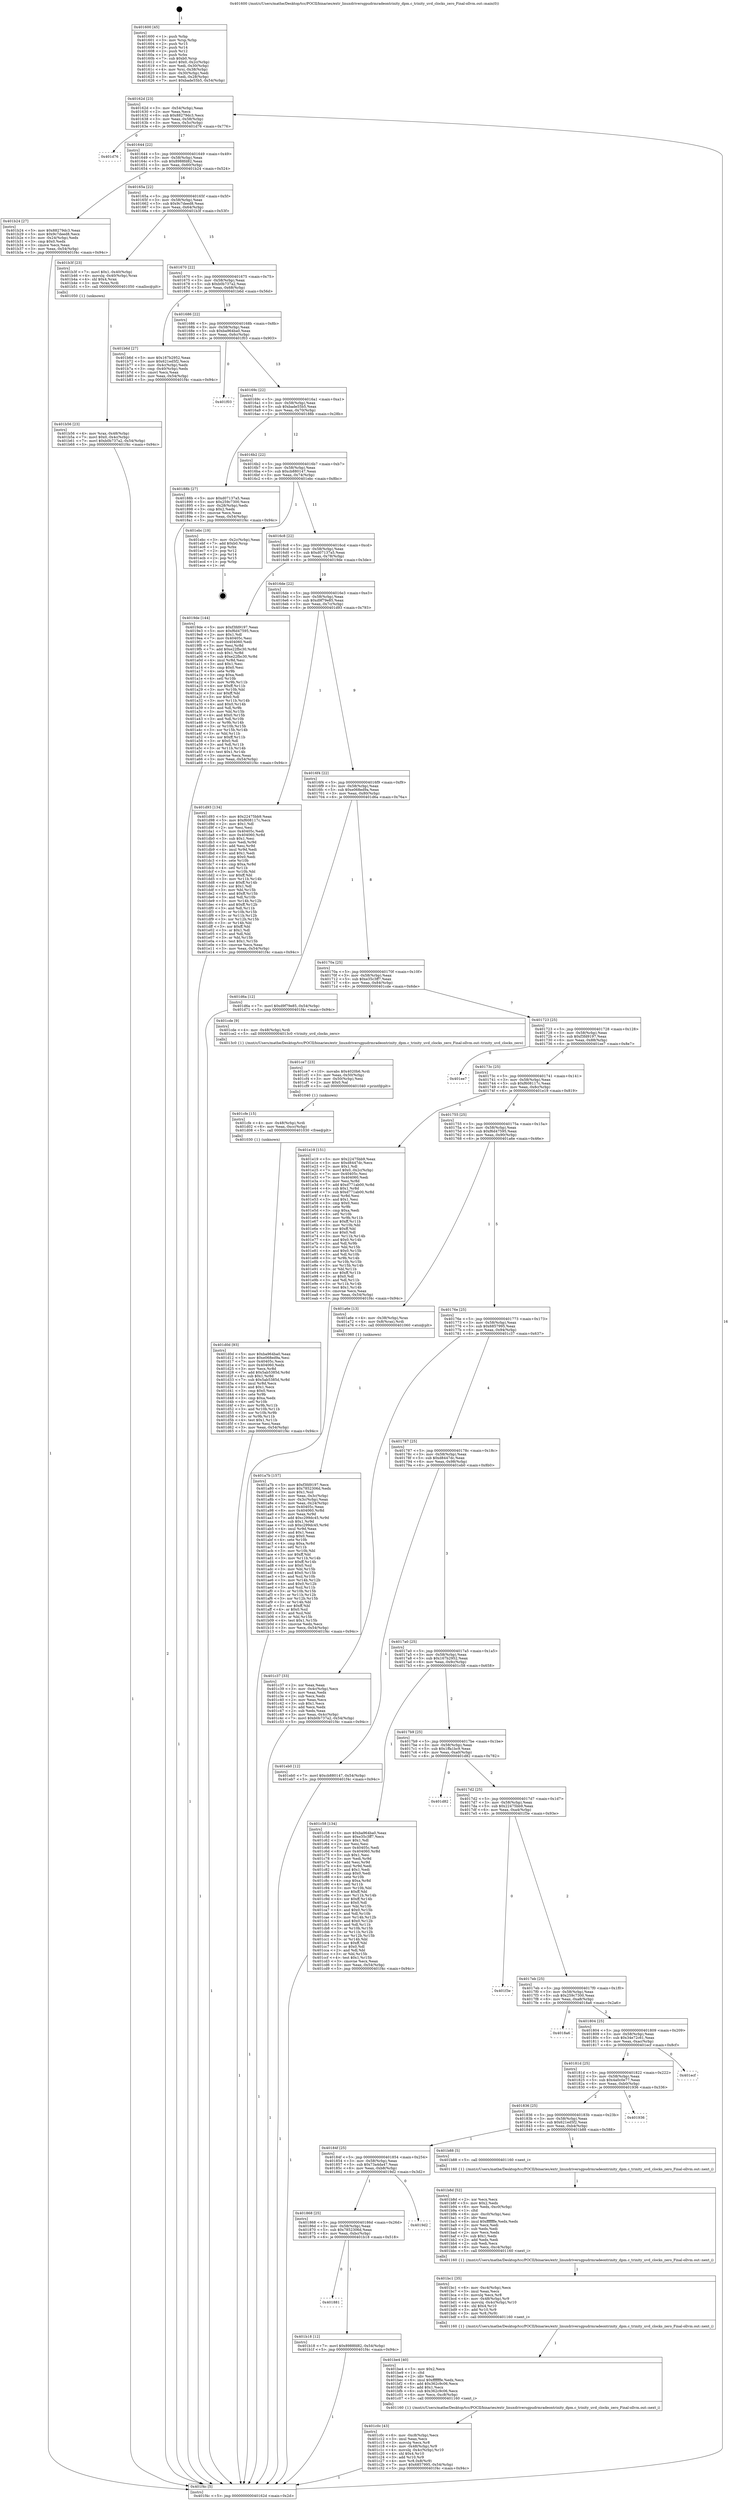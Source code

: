 digraph "0x401600" {
  label = "0x401600 (/mnt/c/Users/mathe/Desktop/tcc/POCII/binaries/extr_linuxdriversgpudrmradeontrinity_dpm.c_trinity_uvd_clocks_zero_Final-ollvm.out::main(0))"
  labelloc = "t"
  node[shape=record]

  Entry [label="",width=0.3,height=0.3,shape=circle,fillcolor=black,style=filled]
  "0x40162d" [label="{
     0x40162d [23]\l
     | [instrs]\l
     &nbsp;&nbsp;0x40162d \<+3\>: mov -0x54(%rbp),%eax\l
     &nbsp;&nbsp;0x401630 \<+2\>: mov %eax,%ecx\l
     &nbsp;&nbsp;0x401632 \<+6\>: sub $0x88279dc3,%ecx\l
     &nbsp;&nbsp;0x401638 \<+3\>: mov %eax,-0x58(%rbp)\l
     &nbsp;&nbsp;0x40163b \<+3\>: mov %ecx,-0x5c(%rbp)\l
     &nbsp;&nbsp;0x40163e \<+6\>: je 0000000000401d76 \<main+0x776\>\l
  }"]
  "0x401d76" [label="{
     0x401d76\l
  }", style=dashed]
  "0x401644" [label="{
     0x401644 [22]\l
     | [instrs]\l
     &nbsp;&nbsp;0x401644 \<+5\>: jmp 0000000000401649 \<main+0x49\>\l
     &nbsp;&nbsp;0x401649 \<+3\>: mov -0x58(%rbp),%eax\l
     &nbsp;&nbsp;0x40164c \<+5\>: sub $0x8988fd82,%eax\l
     &nbsp;&nbsp;0x401651 \<+3\>: mov %eax,-0x60(%rbp)\l
     &nbsp;&nbsp;0x401654 \<+6\>: je 0000000000401b24 \<main+0x524\>\l
  }"]
  Exit [label="",width=0.3,height=0.3,shape=circle,fillcolor=black,style=filled,peripheries=2]
  "0x401b24" [label="{
     0x401b24 [27]\l
     | [instrs]\l
     &nbsp;&nbsp;0x401b24 \<+5\>: mov $0x88279dc3,%eax\l
     &nbsp;&nbsp;0x401b29 \<+5\>: mov $0x9c7deed8,%ecx\l
     &nbsp;&nbsp;0x401b2e \<+3\>: mov -0x24(%rbp),%edx\l
     &nbsp;&nbsp;0x401b31 \<+3\>: cmp $0x0,%edx\l
     &nbsp;&nbsp;0x401b34 \<+3\>: cmove %ecx,%eax\l
     &nbsp;&nbsp;0x401b37 \<+3\>: mov %eax,-0x54(%rbp)\l
     &nbsp;&nbsp;0x401b3a \<+5\>: jmp 0000000000401f4c \<main+0x94c\>\l
  }"]
  "0x40165a" [label="{
     0x40165a [22]\l
     | [instrs]\l
     &nbsp;&nbsp;0x40165a \<+5\>: jmp 000000000040165f \<main+0x5f\>\l
     &nbsp;&nbsp;0x40165f \<+3\>: mov -0x58(%rbp),%eax\l
     &nbsp;&nbsp;0x401662 \<+5\>: sub $0x9c7deed8,%eax\l
     &nbsp;&nbsp;0x401667 \<+3\>: mov %eax,-0x64(%rbp)\l
     &nbsp;&nbsp;0x40166a \<+6\>: je 0000000000401b3f \<main+0x53f\>\l
  }"]
  "0x401d0d" [label="{
     0x401d0d [93]\l
     | [instrs]\l
     &nbsp;&nbsp;0x401d0d \<+5\>: mov $0xba964ba0,%eax\l
     &nbsp;&nbsp;0x401d12 \<+5\>: mov $0xe068ed9a,%esi\l
     &nbsp;&nbsp;0x401d17 \<+7\>: mov 0x40405c,%ecx\l
     &nbsp;&nbsp;0x401d1e \<+7\>: mov 0x404060,%edx\l
     &nbsp;&nbsp;0x401d25 \<+3\>: mov %ecx,%r8d\l
     &nbsp;&nbsp;0x401d28 \<+7\>: add $0x5ab5385d,%r8d\l
     &nbsp;&nbsp;0x401d2f \<+4\>: sub $0x1,%r8d\l
     &nbsp;&nbsp;0x401d33 \<+7\>: sub $0x5ab5385d,%r8d\l
     &nbsp;&nbsp;0x401d3a \<+4\>: imul %r8d,%ecx\l
     &nbsp;&nbsp;0x401d3e \<+3\>: and $0x1,%ecx\l
     &nbsp;&nbsp;0x401d41 \<+3\>: cmp $0x0,%ecx\l
     &nbsp;&nbsp;0x401d44 \<+4\>: sete %r9b\l
     &nbsp;&nbsp;0x401d48 \<+3\>: cmp $0xa,%edx\l
     &nbsp;&nbsp;0x401d4b \<+4\>: setl %r10b\l
     &nbsp;&nbsp;0x401d4f \<+3\>: mov %r9b,%r11b\l
     &nbsp;&nbsp;0x401d52 \<+3\>: and %r10b,%r11b\l
     &nbsp;&nbsp;0x401d55 \<+3\>: xor %r10b,%r9b\l
     &nbsp;&nbsp;0x401d58 \<+3\>: or %r9b,%r11b\l
     &nbsp;&nbsp;0x401d5b \<+4\>: test $0x1,%r11b\l
     &nbsp;&nbsp;0x401d5f \<+3\>: cmovne %esi,%eax\l
     &nbsp;&nbsp;0x401d62 \<+3\>: mov %eax,-0x54(%rbp)\l
     &nbsp;&nbsp;0x401d65 \<+5\>: jmp 0000000000401f4c \<main+0x94c\>\l
  }"]
  "0x401b3f" [label="{
     0x401b3f [23]\l
     | [instrs]\l
     &nbsp;&nbsp;0x401b3f \<+7\>: movl $0x1,-0x40(%rbp)\l
     &nbsp;&nbsp;0x401b46 \<+4\>: movslq -0x40(%rbp),%rax\l
     &nbsp;&nbsp;0x401b4a \<+4\>: shl $0x4,%rax\l
     &nbsp;&nbsp;0x401b4e \<+3\>: mov %rax,%rdi\l
     &nbsp;&nbsp;0x401b51 \<+5\>: call 0000000000401050 \<malloc@plt\>\l
     | [calls]\l
     &nbsp;&nbsp;0x401050 \{1\} (unknown)\l
  }"]
  "0x401670" [label="{
     0x401670 [22]\l
     | [instrs]\l
     &nbsp;&nbsp;0x401670 \<+5\>: jmp 0000000000401675 \<main+0x75\>\l
     &nbsp;&nbsp;0x401675 \<+3\>: mov -0x58(%rbp),%eax\l
     &nbsp;&nbsp;0x401678 \<+5\>: sub $0xb0b737a2,%eax\l
     &nbsp;&nbsp;0x40167d \<+3\>: mov %eax,-0x68(%rbp)\l
     &nbsp;&nbsp;0x401680 \<+6\>: je 0000000000401b6d \<main+0x56d\>\l
  }"]
  "0x401cfe" [label="{
     0x401cfe [15]\l
     | [instrs]\l
     &nbsp;&nbsp;0x401cfe \<+4\>: mov -0x48(%rbp),%rdi\l
     &nbsp;&nbsp;0x401d02 \<+6\>: mov %eax,-0xcc(%rbp)\l
     &nbsp;&nbsp;0x401d08 \<+5\>: call 0000000000401030 \<free@plt\>\l
     | [calls]\l
     &nbsp;&nbsp;0x401030 \{1\} (unknown)\l
  }"]
  "0x401b6d" [label="{
     0x401b6d [27]\l
     | [instrs]\l
     &nbsp;&nbsp;0x401b6d \<+5\>: mov $0x167b2952,%eax\l
     &nbsp;&nbsp;0x401b72 \<+5\>: mov $0x621ed5f2,%ecx\l
     &nbsp;&nbsp;0x401b77 \<+3\>: mov -0x4c(%rbp),%edx\l
     &nbsp;&nbsp;0x401b7a \<+3\>: cmp -0x40(%rbp),%edx\l
     &nbsp;&nbsp;0x401b7d \<+3\>: cmovl %ecx,%eax\l
     &nbsp;&nbsp;0x401b80 \<+3\>: mov %eax,-0x54(%rbp)\l
     &nbsp;&nbsp;0x401b83 \<+5\>: jmp 0000000000401f4c \<main+0x94c\>\l
  }"]
  "0x401686" [label="{
     0x401686 [22]\l
     | [instrs]\l
     &nbsp;&nbsp;0x401686 \<+5\>: jmp 000000000040168b \<main+0x8b\>\l
     &nbsp;&nbsp;0x40168b \<+3\>: mov -0x58(%rbp),%eax\l
     &nbsp;&nbsp;0x40168e \<+5\>: sub $0xba964ba0,%eax\l
     &nbsp;&nbsp;0x401693 \<+3\>: mov %eax,-0x6c(%rbp)\l
     &nbsp;&nbsp;0x401696 \<+6\>: je 0000000000401f03 \<main+0x903\>\l
  }"]
  "0x401ce7" [label="{
     0x401ce7 [23]\l
     | [instrs]\l
     &nbsp;&nbsp;0x401ce7 \<+10\>: movabs $0x4020b6,%rdi\l
     &nbsp;&nbsp;0x401cf1 \<+3\>: mov %eax,-0x50(%rbp)\l
     &nbsp;&nbsp;0x401cf4 \<+3\>: mov -0x50(%rbp),%esi\l
     &nbsp;&nbsp;0x401cf7 \<+2\>: mov $0x0,%al\l
     &nbsp;&nbsp;0x401cf9 \<+5\>: call 0000000000401040 \<printf@plt\>\l
     | [calls]\l
     &nbsp;&nbsp;0x401040 \{1\} (unknown)\l
  }"]
  "0x401f03" [label="{
     0x401f03\l
  }", style=dashed]
  "0x40169c" [label="{
     0x40169c [22]\l
     | [instrs]\l
     &nbsp;&nbsp;0x40169c \<+5\>: jmp 00000000004016a1 \<main+0xa1\>\l
     &nbsp;&nbsp;0x4016a1 \<+3\>: mov -0x58(%rbp),%eax\l
     &nbsp;&nbsp;0x4016a4 \<+5\>: sub $0xbade55b5,%eax\l
     &nbsp;&nbsp;0x4016a9 \<+3\>: mov %eax,-0x70(%rbp)\l
     &nbsp;&nbsp;0x4016ac \<+6\>: je 000000000040188b \<main+0x28b\>\l
  }"]
  "0x401c0c" [label="{
     0x401c0c [43]\l
     | [instrs]\l
     &nbsp;&nbsp;0x401c0c \<+6\>: mov -0xc8(%rbp),%ecx\l
     &nbsp;&nbsp;0x401c12 \<+3\>: imul %eax,%ecx\l
     &nbsp;&nbsp;0x401c15 \<+3\>: movslq %ecx,%r8\l
     &nbsp;&nbsp;0x401c18 \<+4\>: mov -0x48(%rbp),%r9\l
     &nbsp;&nbsp;0x401c1c \<+4\>: movslq -0x4c(%rbp),%r10\l
     &nbsp;&nbsp;0x401c20 \<+4\>: shl $0x4,%r10\l
     &nbsp;&nbsp;0x401c24 \<+3\>: add %r10,%r9\l
     &nbsp;&nbsp;0x401c27 \<+4\>: mov %r8,0x8(%r9)\l
     &nbsp;&nbsp;0x401c2b \<+7\>: movl $0x6857995,-0x54(%rbp)\l
     &nbsp;&nbsp;0x401c32 \<+5\>: jmp 0000000000401f4c \<main+0x94c\>\l
  }"]
  "0x40188b" [label="{
     0x40188b [27]\l
     | [instrs]\l
     &nbsp;&nbsp;0x40188b \<+5\>: mov $0xd07137a5,%eax\l
     &nbsp;&nbsp;0x401890 \<+5\>: mov $0x259c7300,%ecx\l
     &nbsp;&nbsp;0x401895 \<+3\>: mov -0x28(%rbp),%edx\l
     &nbsp;&nbsp;0x401898 \<+3\>: cmp $0x2,%edx\l
     &nbsp;&nbsp;0x40189b \<+3\>: cmovne %ecx,%eax\l
     &nbsp;&nbsp;0x40189e \<+3\>: mov %eax,-0x54(%rbp)\l
     &nbsp;&nbsp;0x4018a1 \<+5\>: jmp 0000000000401f4c \<main+0x94c\>\l
  }"]
  "0x4016b2" [label="{
     0x4016b2 [22]\l
     | [instrs]\l
     &nbsp;&nbsp;0x4016b2 \<+5\>: jmp 00000000004016b7 \<main+0xb7\>\l
     &nbsp;&nbsp;0x4016b7 \<+3\>: mov -0x58(%rbp),%eax\l
     &nbsp;&nbsp;0x4016ba \<+5\>: sub $0xcb880147,%eax\l
     &nbsp;&nbsp;0x4016bf \<+3\>: mov %eax,-0x74(%rbp)\l
     &nbsp;&nbsp;0x4016c2 \<+6\>: je 0000000000401ebc \<main+0x8bc\>\l
  }"]
  "0x401f4c" [label="{
     0x401f4c [5]\l
     | [instrs]\l
     &nbsp;&nbsp;0x401f4c \<+5\>: jmp 000000000040162d \<main+0x2d\>\l
  }"]
  "0x401600" [label="{
     0x401600 [45]\l
     | [instrs]\l
     &nbsp;&nbsp;0x401600 \<+1\>: push %rbp\l
     &nbsp;&nbsp;0x401601 \<+3\>: mov %rsp,%rbp\l
     &nbsp;&nbsp;0x401604 \<+2\>: push %r15\l
     &nbsp;&nbsp;0x401606 \<+2\>: push %r14\l
     &nbsp;&nbsp;0x401608 \<+2\>: push %r12\l
     &nbsp;&nbsp;0x40160a \<+1\>: push %rbx\l
     &nbsp;&nbsp;0x40160b \<+7\>: sub $0xb0,%rsp\l
     &nbsp;&nbsp;0x401612 \<+7\>: movl $0x0,-0x2c(%rbp)\l
     &nbsp;&nbsp;0x401619 \<+3\>: mov %edi,-0x30(%rbp)\l
     &nbsp;&nbsp;0x40161c \<+4\>: mov %rsi,-0x38(%rbp)\l
     &nbsp;&nbsp;0x401620 \<+3\>: mov -0x30(%rbp),%edi\l
     &nbsp;&nbsp;0x401623 \<+3\>: mov %edi,-0x28(%rbp)\l
     &nbsp;&nbsp;0x401626 \<+7\>: movl $0xbade55b5,-0x54(%rbp)\l
  }"]
  "0x401be4" [label="{
     0x401be4 [40]\l
     | [instrs]\l
     &nbsp;&nbsp;0x401be4 \<+5\>: mov $0x2,%ecx\l
     &nbsp;&nbsp;0x401be9 \<+1\>: cltd\l
     &nbsp;&nbsp;0x401bea \<+2\>: idiv %ecx\l
     &nbsp;&nbsp;0x401bec \<+6\>: imul $0xfffffffe,%edx,%ecx\l
     &nbsp;&nbsp;0x401bf2 \<+6\>: add $0x362c9c06,%ecx\l
     &nbsp;&nbsp;0x401bf8 \<+3\>: add $0x1,%ecx\l
     &nbsp;&nbsp;0x401bfb \<+6\>: sub $0x362c9c06,%ecx\l
     &nbsp;&nbsp;0x401c01 \<+6\>: mov %ecx,-0xc8(%rbp)\l
     &nbsp;&nbsp;0x401c07 \<+5\>: call 0000000000401160 \<next_i\>\l
     | [calls]\l
     &nbsp;&nbsp;0x401160 \{1\} (/mnt/c/Users/mathe/Desktop/tcc/POCII/binaries/extr_linuxdriversgpudrmradeontrinity_dpm.c_trinity_uvd_clocks_zero_Final-ollvm.out::next_i)\l
  }"]
  "0x401ebc" [label="{
     0x401ebc [19]\l
     | [instrs]\l
     &nbsp;&nbsp;0x401ebc \<+3\>: mov -0x2c(%rbp),%eax\l
     &nbsp;&nbsp;0x401ebf \<+7\>: add $0xb0,%rsp\l
     &nbsp;&nbsp;0x401ec6 \<+1\>: pop %rbx\l
     &nbsp;&nbsp;0x401ec7 \<+2\>: pop %r12\l
     &nbsp;&nbsp;0x401ec9 \<+2\>: pop %r14\l
     &nbsp;&nbsp;0x401ecb \<+2\>: pop %r15\l
     &nbsp;&nbsp;0x401ecd \<+1\>: pop %rbp\l
     &nbsp;&nbsp;0x401ece \<+1\>: ret\l
  }"]
  "0x4016c8" [label="{
     0x4016c8 [22]\l
     | [instrs]\l
     &nbsp;&nbsp;0x4016c8 \<+5\>: jmp 00000000004016cd \<main+0xcd\>\l
     &nbsp;&nbsp;0x4016cd \<+3\>: mov -0x58(%rbp),%eax\l
     &nbsp;&nbsp;0x4016d0 \<+5\>: sub $0xd07137a5,%eax\l
     &nbsp;&nbsp;0x4016d5 \<+3\>: mov %eax,-0x78(%rbp)\l
     &nbsp;&nbsp;0x4016d8 \<+6\>: je 00000000004019de \<main+0x3de\>\l
  }"]
  "0x401bc1" [label="{
     0x401bc1 [35]\l
     | [instrs]\l
     &nbsp;&nbsp;0x401bc1 \<+6\>: mov -0xc4(%rbp),%ecx\l
     &nbsp;&nbsp;0x401bc7 \<+3\>: imul %eax,%ecx\l
     &nbsp;&nbsp;0x401bca \<+3\>: movslq %ecx,%r8\l
     &nbsp;&nbsp;0x401bcd \<+4\>: mov -0x48(%rbp),%r9\l
     &nbsp;&nbsp;0x401bd1 \<+4\>: movslq -0x4c(%rbp),%r10\l
     &nbsp;&nbsp;0x401bd5 \<+4\>: shl $0x4,%r10\l
     &nbsp;&nbsp;0x401bd9 \<+3\>: add %r10,%r9\l
     &nbsp;&nbsp;0x401bdc \<+3\>: mov %r8,(%r9)\l
     &nbsp;&nbsp;0x401bdf \<+5\>: call 0000000000401160 \<next_i\>\l
     | [calls]\l
     &nbsp;&nbsp;0x401160 \{1\} (/mnt/c/Users/mathe/Desktop/tcc/POCII/binaries/extr_linuxdriversgpudrmradeontrinity_dpm.c_trinity_uvd_clocks_zero_Final-ollvm.out::next_i)\l
  }"]
  "0x4019de" [label="{
     0x4019de [144]\l
     | [instrs]\l
     &nbsp;&nbsp;0x4019de \<+5\>: mov $0xf3fd9197,%eax\l
     &nbsp;&nbsp;0x4019e3 \<+5\>: mov $0xf6d47595,%ecx\l
     &nbsp;&nbsp;0x4019e8 \<+2\>: mov $0x1,%dl\l
     &nbsp;&nbsp;0x4019ea \<+7\>: mov 0x40405c,%esi\l
     &nbsp;&nbsp;0x4019f1 \<+7\>: mov 0x404060,%edi\l
     &nbsp;&nbsp;0x4019f8 \<+3\>: mov %esi,%r8d\l
     &nbsp;&nbsp;0x4019fb \<+7\>: add $0xe22fbc30,%r8d\l
     &nbsp;&nbsp;0x401a02 \<+4\>: sub $0x1,%r8d\l
     &nbsp;&nbsp;0x401a06 \<+7\>: sub $0xe22fbc30,%r8d\l
     &nbsp;&nbsp;0x401a0d \<+4\>: imul %r8d,%esi\l
     &nbsp;&nbsp;0x401a11 \<+3\>: and $0x1,%esi\l
     &nbsp;&nbsp;0x401a14 \<+3\>: cmp $0x0,%esi\l
     &nbsp;&nbsp;0x401a17 \<+4\>: sete %r9b\l
     &nbsp;&nbsp;0x401a1b \<+3\>: cmp $0xa,%edi\l
     &nbsp;&nbsp;0x401a1e \<+4\>: setl %r10b\l
     &nbsp;&nbsp;0x401a22 \<+3\>: mov %r9b,%r11b\l
     &nbsp;&nbsp;0x401a25 \<+4\>: xor $0xff,%r11b\l
     &nbsp;&nbsp;0x401a29 \<+3\>: mov %r10b,%bl\l
     &nbsp;&nbsp;0x401a2c \<+3\>: xor $0xff,%bl\l
     &nbsp;&nbsp;0x401a2f \<+3\>: xor $0x0,%dl\l
     &nbsp;&nbsp;0x401a32 \<+3\>: mov %r11b,%r14b\l
     &nbsp;&nbsp;0x401a35 \<+4\>: and $0x0,%r14b\l
     &nbsp;&nbsp;0x401a39 \<+3\>: and %dl,%r9b\l
     &nbsp;&nbsp;0x401a3c \<+3\>: mov %bl,%r15b\l
     &nbsp;&nbsp;0x401a3f \<+4\>: and $0x0,%r15b\l
     &nbsp;&nbsp;0x401a43 \<+3\>: and %dl,%r10b\l
     &nbsp;&nbsp;0x401a46 \<+3\>: or %r9b,%r14b\l
     &nbsp;&nbsp;0x401a49 \<+3\>: or %r10b,%r15b\l
     &nbsp;&nbsp;0x401a4c \<+3\>: xor %r15b,%r14b\l
     &nbsp;&nbsp;0x401a4f \<+3\>: or %bl,%r11b\l
     &nbsp;&nbsp;0x401a52 \<+4\>: xor $0xff,%r11b\l
     &nbsp;&nbsp;0x401a56 \<+3\>: or $0x0,%dl\l
     &nbsp;&nbsp;0x401a59 \<+3\>: and %dl,%r11b\l
     &nbsp;&nbsp;0x401a5c \<+3\>: or %r11b,%r14b\l
     &nbsp;&nbsp;0x401a5f \<+4\>: test $0x1,%r14b\l
     &nbsp;&nbsp;0x401a63 \<+3\>: cmovne %ecx,%eax\l
     &nbsp;&nbsp;0x401a66 \<+3\>: mov %eax,-0x54(%rbp)\l
     &nbsp;&nbsp;0x401a69 \<+5\>: jmp 0000000000401f4c \<main+0x94c\>\l
  }"]
  "0x4016de" [label="{
     0x4016de [22]\l
     | [instrs]\l
     &nbsp;&nbsp;0x4016de \<+5\>: jmp 00000000004016e3 \<main+0xe3\>\l
     &nbsp;&nbsp;0x4016e3 \<+3\>: mov -0x58(%rbp),%eax\l
     &nbsp;&nbsp;0x4016e6 \<+5\>: sub $0xd9f79e85,%eax\l
     &nbsp;&nbsp;0x4016eb \<+3\>: mov %eax,-0x7c(%rbp)\l
     &nbsp;&nbsp;0x4016ee \<+6\>: je 0000000000401d93 \<main+0x793\>\l
  }"]
  "0x401b8d" [label="{
     0x401b8d [52]\l
     | [instrs]\l
     &nbsp;&nbsp;0x401b8d \<+2\>: xor %ecx,%ecx\l
     &nbsp;&nbsp;0x401b8f \<+5\>: mov $0x2,%edx\l
     &nbsp;&nbsp;0x401b94 \<+6\>: mov %edx,-0xc0(%rbp)\l
     &nbsp;&nbsp;0x401b9a \<+1\>: cltd\l
     &nbsp;&nbsp;0x401b9b \<+6\>: mov -0xc0(%rbp),%esi\l
     &nbsp;&nbsp;0x401ba1 \<+2\>: idiv %esi\l
     &nbsp;&nbsp;0x401ba3 \<+6\>: imul $0xfffffffe,%edx,%edx\l
     &nbsp;&nbsp;0x401ba9 \<+2\>: mov %ecx,%edi\l
     &nbsp;&nbsp;0x401bab \<+2\>: sub %edx,%edi\l
     &nbsp;&nbsp;0x401bad \<+2\>: mov %ecx,%edx\l
     &nbsp;&nbsp;0x401baf \<+3\>: sub $0x1,%edx\l
     &nbsp;&nbsp;0x401bb2 \<+2\>: add %edx,%edi\l
     &nbsp;&nbsp;0x401bb4 \<+2\>: sub %edi,%ecx\l
     &nbsp;&nbsp;0x401bb6 \<+6\>: mov %ecx,-0xc4(%rbp)\l
     &nbsp;&nbsp;0x401bbc \<+5\>: call 0000000000401160 \<next_i\>\l
     | [calls]\l
     &nbsp;&nbsp;0x401160 \{1\} (/mnt/c/Users/mathe/Desktop/tcc/POCII/binaries/extr_linuxdriversgpudrmradeontrinity_dpm.c_trinity_uvd_clocks_zero_Final-ollvm.out::next_i)\l
  }"]
  "0x401d93" [label="{
     0x401d93 [134]\l
     | [instrs]\l
     &nbsp;&nbsp;0x401d93 \<+5\>: mov $0x22475bb9,%eax\l
     &nbsp;&nbsp;0x401d98 \<+5\>: mov $0xf608117c,%ecx\l
     &nbsp;&nbsp;0x401d9d \<+2\>: mov $0x1,%dl\l
     &nbsp;&nbsp;0x401d9f \<+2\>: xor %esi,%esi\l
     &nbsp;&nbsp;0x401da1 \<+7\>: mov 0x40405c,%edi\l
     &nbsp;&nbsp;0x401da8 \<+8\>: mov 0x404060,%r8d\l
     &nbsp;&nbsp;0x401db0 \<+3\>: sub $0x1,%esi\l
     &nbsp;&nbsp;0x401db3 \<+3\>: mov %edi,%r9d\l
     &nbsp;&nbsp;0x401db6 \<+3\>: add %esi,%r9d\l
     &nbsp;&nbsp;0x401db9 \<+4\>: imul %r9d,%edi\l
     &nbsp;&nbsp;0x401dbd \<+3\>: and $0x1,%edi\l
     &nbsp;&nbsp;0x401dc0 \<+3\>: cmp $0x0,%edi\l
     &nbsp;&nbsp;0x401dc3 \<+4\>: sete %r10b\l
     &nbsp;&nbsp;0x401dc7 \<+4\>: cmp $0xa,%r8d\l
     &nbsp;&nbsp;0x401dcb \<+4\>: setl %r11b\l
     &nbsp;&nbsp;0x401dcf \<+3\>: mov %r10b,%bl\l
     &nbsp;&nbsp;0x401dd2 \<+3\>: xor $0xff,%bl\l
     &nbsp;&nbsp;0x401dd5 \<+3\>: mov %r11b,%r14b\l
     &nbsp;&nbsp;0x401dd8 \<+4\>: xor $0xff,%r14b\l
     &nbsp;&nbsp;0x401ddc \<+3\>: xor $0x1,%dl\l
     &nbsp;&nbsp;0x401ddf \<+3\>: mov %bl,%r15b\l
     &nbsp;&nbsp;0x401de2 \<+4\>: and $0xff,%r15b\l
     &nbsp;&nbsp;0x401de6 \<+3\>: and %dl,%r10b\l
     &nbsp;&nbsp;0x401de9 \<+3\>: mov %r14b,%r12b\l
     &nbsp;&nbsp;0x401dec \<+4\>: and $0xff,%r12b\l
     &nbsp;&nbsp;0x401df0 \<+3\>: and %dl,%r11b\l
     &nbsp;&nbsp;0x401df3 \<+3\>: or %r10b,%r15b\l
     &nbsp;&nbsp;0x401df6 \<+3\>: or %r11b,%r12b\l
     &nbsp;&nbsp;0x401df9 \<+3\>: xor %r12b,%r15b\l
     &nbsp;&nbsp;0x401dfc \<+3\>: or %r14b,%bl\l
     &nbsp;&nbsp;0x401dff \<+3\>: xor $0xff,%bl\l
     &nbsp;&nbsp;0x401e02 \<+3\>: or $0x1,%dl\l
     &nbsp;&nbsp;0x401e05 \<+2\>: and %dl,%bl\l
     &nbsp;&nbsp;0x401e07 \<+3\>: or %bl,%r15b\l
     &nbsp;&nbsp;0x401e0a \<+4\>: test $0x1,%r15b\l
     &nbsp;&nbsp;0x401e0e \<+3\>: cmovne %ecx,%eax\l
     &nbsp;&nbsp;0x401e11 \<+3\>: mov %eax,-0x54(%rbp)\l
     &nbsp;&nbsp;0x401e14 \<+5\>: jmp 0000000000401f4c \<main+0x94c\>\l
  }"]
  "0x4016f4" [label="{
     0x4016f4 [22]\l
     | [instrs]\l
     &nbsp;&nbsp;0x4016f4 \<+5\>: jmp 00000000004016f9 \<main+0xf9\>\l
     &nbsp;&nbsp;0x4016f9 \<+3\>: mov -0x58(%rbp),%eax\l
     &nbsp;&nbsp;0x4016fc \<+5\>: sub $0xe068ed9a,%eax\l
     &nbsp;&nbsp;0x401701 \<+3\>: mov %eax,-0x80(%rbp)\l
     &nbsp;&nbsp;0x401704 \<+6\>: je 0000000000401d6a \<main+0x76a\>\l
  }"]
  "0x401b56" [label="{
     0x401b56 [23]\l
     | [instrs]\l
     &nbsp;&nbsp;0x401b56 \<+4\>: mov %rax,-0x48(%rbp)\l
     &nbsp;&nbsp;0x401b5a \<+7\>: movl $0x0,-0x4c(%rbp)\l
     &nbsp;&nbsp;0x401b61 \<+7\>: movl $0xb0b737a2,-0x54(%rbp)\l
     &nbsp;&nbsp;0x401b68 \<+5\>: jmp 0000000000401f4c \<main+0x94c\>\l
  }"]
  "0x401d6a" [label="{
     0x401d6a [12]\l
     | [instrs]\l
     &nbsp;&nbsp;0x401d6a \<+7\>: movl $0xd9f79e85,-0x54(%rbp)\l
     &nbsp;&nbsp;0x401d71 \<+5\>: jmp 0000000000401f4c \<main+0x94c\>\l
  }"]
  "0x40170a" [label="{
     0x40170a [25]\l
     | [instrs]\l
     &nbsp;&nbsp;0x40170a \<+5\>: jmp 000000000040170f \<main+0x10f\>\l
     &nbsp;&nbsp;0x40170f \<+3\>: mov -0x58(%rbp),%eax\l
     &nbsp;&nbsp;0x401712 \<+5\>: sub $0xe35c3ff7,%eax\l
     &nbsp;&nbsp;0x401717 \<+6\>: mov %eax,-0x84(%rbp)\l
     &nbsp;&nbsp;0x40171d \<+6\>: je 0000000000401cde \<main+0x6de\>\l
  }"]
  "0x401881" [label="{
     0x401881\l
  }", style=dashed]
  "0x401cde" [label="{
     0x401cde [9]\l
     | [instrs]\l
     &nbsp;&nbsp;0x401cde \<+4\>: mov -0x48(%rbp),%rdi\l
     &nbsp;&nbsp;0x401ce2 \<+5\>: call 00000000004013c0 \<trinity_uvd_clocks_zero\>\l
     | [calls]\l
     &nbsp;&nbsp;0x4013c0 \{1\} (/mnt/c/Users/mathe/Desktop/tcc/POCII/binaries/extr_linuxdriversgpudrmradeontrinity_dpm.c_trinity_uvd_clocks_zero_Final-ollvm.out::trinity_uvd_clocks_zero)\l
  }"]
  "0x401723" [label="{
     0x401723 [25]\l
     | [instrs]\l
     &nbsp;&nbsp;0x401723 \<+5\>: jmp 0000000000401728 \<main+0x128\>\l
     &nbsp;&nbsp;0x401728 \<+3\>: mov -0x58(%rbp),%eax\l
     &nbsp;&nbsp;0x40172b \<+5\>: sub $0xf3fd9197,%eax\l
     &nbsp;&nbsp;0x401730 \<+6\>: mov %eax,-0x88(%rbp)\l
     &nbsp;&nbsp;0x401736 \<+6\>: je 0000000000401ee7 \<main+0x8e7\>\l
  }"]
  "0x401b18" [label="{
     0x401b18 [12]\l
     | [instrs]\l
     &nbsp;&nbsp;0x401b18 \<+7\>: movl $0x8988fd82,-0x54(%rbp)\l
     &nbsp;&nbsp;0x401b1f \<+5\>: jmp 0000000000401f4c \<main+0x94c\>\l
  }"]
  "0x401ee7" [label="{
     0x401ee7\l
  }", style=dashed]
  "0x40173c" [label="{
     0x40173c [25]\l
     | [instrs]\l
     &nbsp;&nbsp;0x40173c \<+5\>: jmp 0000000000401741 \<main+0x141\>\l
     &nbsp;&nbsp;0x401741 \<+3\>: mov -0x58(%rbp),%eax\l
     &nbsp;&nbsp;0x401744 \<+5\>: sub $0xf608117c,%eax\l
     &nbsp;&nbsp;0x401749 \<+6\>: mov %eax,-0x8c(%rbp)\l
     &nbsp;&nbsp;0x40174f \<+6\>: je 0000000000401e19 \<main+0x819\>\l
  }"]
  "0x401868" [label="{
     0x401868 [25]\l
     | [instrs]\l
     &nbsp;&nbsp;0x401868 \<+5\>: jmp 000000000040186d \<main+0x26d\>\l
     &nbsp;&nbsp;0x40186d \<+3\>: mov -0x58(%rbp),%eax\l
     &nbsp;&nbsp;0x401870 \<+5\>: sub $0x7852306d,%eax\l
     &nbsp;&nbsp;0x401875 \<+6\>: mov %eax,-0xbc(%rbp)\l
     &nbsp;&nbsp;0x40187b \<+6\>: je 0000000000401b18 \<main+0x518\>\l
  }"]
  "0x401e19" [label="{
     0x401e19 [151]\l
     | [instrs]\l
     &nbsp;&nbsp;0x401e19 \<+5\>: mov $0x22475bb9,%eax\l
     &nbsp;&nbsp;0x401e1e \<+5\>: mov $0xd8447dc,%ecx\l
     &nbsp;&nbsp;0x401e23 \<+2\>: mov $0x1,%dl\l
     &nbsp;&nbsp;0x401e25 \<+7\>: movl $0x0,-0x2c(%rbp)\l
     &nbsp;&nbsp;0x401e2c \<+7\>: mov 0x40405c,%esi\l
     &nbsp;&nbsp;0x401e33 \<+7\>: mov 0x404060,%edi\l
     &nbsp;&nbsp;0x401e3a \<+3\>: mov %esi,%r8d\l
     &nbsp;&nbsp;0x401e3d \<+7\>: add $0xd771ab00,%r8d\l
     &nbsp;&nbsp;0x401e44 \<+4\>: sub $0x1,%r8d\l
     &nbsp;&nbsp;0x401e48 \<+7\>: sub $0xd771ab00,%r8d\l
     &nbsp;&nbsp;0x401e4f \<+4\>: imul %r8d,%esi\l
     &nbsp;&nbsp;0x401e53 \<+3\>: and $0x1,%esi\l
     &nbsp;&nbsp;0x401e56 \<+3\>: cmp $0x0,%esi\l
     &nbsp;&nbsp;0x401e59 \<+4\>: sete %r9b\l
     &nbsp;&nbsp;0x401e5d \<+3\>: cmp $0xa,%edi\l
     &nbsp;&nbsp;0x401e60 \<+4\>: setl %r10b\l
     &nbsp;&nbsp;0x401e64 \<+3\>: mov %r9b,%r11b\l
     &nbsp;&nbsp;0x401e67 \<+4\>: xor $0xff,%r11b\l
     &nbsp;&nbsp;0x401e6b \<+3\>: mov %r10b,%bl\l
     &nbsp;&nbsp;0x401e6e \<+3\>: xor $0xff,%bl\l
     &nbsp;&nbsp;0x401e71 \<+3\>: xor $0x0,%dl\l
     &nbsp;&nbsp;0x401e74 \<+3\>: mov %r11b,%r14b\l
     &nbsp;&nbsp;0x401e77 \<+4\>: and $0x0,%r14b\l
     &nbsp;&nbsp;0x401e7b \<+3\>: and %dl,%r9b\l
     &nbsp;&nbsp;0x401e7e \<+3\>: mov %bl,%r15b\l
     &nbsp;&nbsp;0x401e81 \<+4\>: and $0x0,%r15b\l
     &nbsp;&nbsp;0x401e85 \<+3\>: and %dl,%r10b\l
     &nbsp;&nbsp;0x401e88 \<+3\>: or %r9b,%r14b\l
     &nbsp;&nbsp;0x401e8b \<+3\>: or %r10b,%r15b\l
     &nbsp;&nbsp;0x401e8e \<+3\>: xor %r15b,%r14b\l
     &nbsp;&nbsp;0x401e91 \<+3\>: or %bl,%r11b\l
     &nbsp;&nbsp;0x401e94 \<+4\>: xor $0xff,%r11b\l
     &nbsp;&nbsp;0x401e98 \<+3\>: or $0x0,%dl\l
     &nbsp;&nbsp;0x401e9b \<+3\>: and %dl,%r11b\l
     &nbsp;&nbsp;0x401e9e \<+3\>: or %r11b,%r14b\l
     &nbsp;&nbsp;0x401ea1 \<+4\>: test $0x1,%r14b\l
     &nbsp;&nbsp;0x401ea5 \<+3\>: cmovne %ecx,%eax\l
     &nbsp;&nbsp;0x401ea8 \<+3\>: mov %eax,-0x54(%rbp)\l
     &nbsp;&nbsp;0x401eab \<+5\>: jmp 0000000000401f4c \<main+0x94c\>\l
  }"]
  "0x401755" [label="{
     0x401755 [25]\l
     | [instrs]\l
     &nbsp;&nbsp;0x401755 \<+5\>: jmp 000000000040175a \<main+0x15a\>\l
     &nbsp;&nbsp;0x40175a \<+3\>: mov -0x58(%rbp),%eax\l
     &nbsp;&nbsp;0x40175d \<+5\>: sub $0xf6d47595,%eax\l
     &nbsp;&nbsp;0x401762 \<+6\>: mov %eax,-0x90(%rbp)\l
     &nbsp;&nbsp;0x401768 \<+6\>: je 0000000000401a6e \<main+0x46e\>\l
  }"]
  "0x4019d2" [label="{
     0x4019d2\l
  }", style=dashed]
  "0x401a6e" [label="{
     0x401a6e [13]\l
     | [instrs]\l
     &nbsp;&nbsp;0x401a6e \<+4\>: mov -0x38(%rbp),%rax\l
     &nbsp;&nbsp;0x401a72 \<+4\>: mov 0x8(%rax),%rdi\l
     &nbsp;&nbsp;0x401a76 \<+5\>: call 0000000000401060 \<atoi@plt\>\l
     | [calls]\l
     &nbsp;&nbsp;0x401060 \{1\} (unknown)\l
  }"]
  "0x40176e" [label="{
     0x40176e [25]\l
     | [instrs]\l
     &nbsp;&nbsp;0x40176e \<+5\>: jmp 0000000000401773 \<main+0x173\>\l
     &nbsp;&nbsp;0x401773 \<+3\>: mov -0x58(%rbp),%eax\l
     &nbsp;&nbsp;0x401776 \<+5\>: sub $0x6857995,%eax\l
     &nbsp;&nbsp;0x40177b \<+6\>: mov %eax,-0x94(%rbp)\l
     &nbsp;&nbsp;0x401781 \<+6\>: je 0000000000401c37 \<main+0x637\>\l
  }"]
  "0x401a7b" [label="{
     0x401a7b [157]\l
     | [instrs]\l
     &nbsp;&nbsp;0x401a7b \<+5\>: mov $0xf3fd9197,%ecx\l
     &nbsp;&nbsp;0x401a80 \<+5\>: mov $0x7852306d,%edx\l
     &nbsp;&nbsp;0x401a85 \<+3\>: mov $0x1,%sil\l
     &nbsp;&nbsp;0x401a88 \<+3\>: mov %eax,-0x3c(%rbp)\l
     &nbsp;&nbsp;0x401a8b \<+3\>: mov -0x3c(%rbp),%eax\l
     &nbsp;&nbsp;0x401a8e \<+3\>: mov %eax,-0x24(%rbp)\l
     &nbsp;&nbsp;0x401a91 \<+7\>: mov 0x40405c,%eax\l
     &nbsp;&nbsp;0x401a98 \<+8\>: mov 0x404060,%r8d\l
     &nbsp;&nbsp;0x401aa0 \<+3\>: mov %eax,%r9d\l
     &nbsp;&nbsp;0x401aa3 \<+7\>: add $0xc299dc45,%r9d\l
     &nbsp;&nbsp;0x401aaa \<+4\>: sub $0x1,%r9d\l
     &nbsp;&nbsp;0x401aae \<+7\>: sub $0xc299dc45,%r9d\l
     &nbsp;&nbsp;0x401ab5 \<+4\>: imul %r9d,%eax\l
     &nbsp;&nbsp;0x401ab9 \<+3\>: and $0x1,%eax\l
     &nbsp;&nbsp;0x401abc \<+3\>: cmp $0x0,%eax\l
     &nbsp;&nbsp;0x401abf \<+4\>: sete %r10b\l
     &nbsp;&nbsp;0x401ac3 \<+4\>: cmp $0xa,%r8d\l
     &nbsp;&nbsp;0x401ac7 \<+4\>: setl %r11b\l
     &nbsp;&nbsp;0x401acb \<+3\>: mov %r10b,%bl\l
     &nbsp;&nbsp;0x401ace \<+3\>: xor $0xff,%bl\l
     &nbsp;&nbsp;0x401ad1 \<+3\>: mov %r11b,%r14b\l
     &nbsp;&nbsp;0x401ad4 \<+4\>: xor $0xff,%r14b\l
     &nbsp;&nbsp;0x401ad8 \<+4\>: xor $0x0,%sil\l
     &nbsp;&nbsp;0x401adc \<+3\>: mov %bl,%r15b\l
     &nbsp;&nbsp;0x401adf \<+4\>: and $0x0,%r15b\l
     &nbsp;&nbsp;0x401ae3 \<+3\>: and %sil,%r10b\l
     &nbsp;&nbsp;0x401ae6 \<+3\>: mov %r14b,%r12b\l
     &nbsp;&nbsp;0x401ae9 \<+4\>: and $0x0,%r12b\l
     &nbsp;&nbsp;0x401aed \<+3\>: and %sil,%r11b\l
     &nbsp;&nbsp;0x401af0 \<+3\>: or %r10b,%r15b\l
     &nbsp;&nbsp;0x401af3 \<+3\>: or %r11b,%r12b\l
     &nbsp;&nbsp;0x401af6 \<+3\>: xor %r12b,%r15b\l
     &nbsp;&nbsp;0x401af9 \<+3\>: or %r14b,%bl\l
     &nbsp;&nbsp;0x401afc \<+3\>: xor $0xff,%bl\l
     &nbsp;&nbsp;0x401aff \<+4\>: or $0x0,%sil\l
     &nbsp;&nbsp;0x401b03 \<+3\>: and %sil,%bl\l
     &nbsp;&nbsp;0x401b06 \<+3\>: or %bl,%r15b\l
     &nbsp;&nbsp;0x401b09 \<+4\>: test $0x1,%r15b\l
     &nbsp;&nbsp;0x401b0d \<+3\>: cmovne %edx,%ecx\l
     &nbsp;&nbsp;0x401b10 \<+3\>: mov %ecx,-0x54(%rbp)\l
     &nbsp;&nbsp;0x401b13 \<+5\>: jmp 0000000000401f4c \<main+0x94c\>\l
  }"]
  "0x40184f" [label="{
     0x40184f [25]\l
     | [instrs]\l
     &nbsp;&nbsp;0x40184f \<+5\>: jmp 0000000000401854 \<main+0x254\>\l
     &nbsp;&nbsp;0x401854 \<+3\>: mov -0x58(%rbp),%eax\l
     &nbsp;&nbsp;0x401857 \<+5\>: sub $0x73a4da47,%eax\l
     &nbsp;&nbsp;0x40185c \<+6\>: mov %eax,-0xb8(%rbp)\l
     &nbsp;&nbsp;0x401862 \<+6\>: je 00000000004019d2 \<main+0x3d2\>\l
  }"]
  "0x401c37" [label="{
     0x401c37 [33]\l
     | [instrs]\l
     &nbsp;&nbsp;0x401c37 \<+2\>: xor %eax,%eax\l
     &nbsp;&nbsp;0x401c39 \<+3\>: mov -0x4c(%rbp),%ecx\l
     &nbsp;&nbsp;0x401c3c \<+2\>: mov %eax,%edx\l
     &nbsp;&nbsp;0x401c3e \<+2\>: sub %ecx,%edx\l
     &nbsp;&nbsp;0x401c40 \<+2\>: mov %eax,%ecx\l
     &nbsp;&nbsp;0x401c42 \<+3\>: sub $0x1,%ecx\l
     &nbsp;&nbsp;0x401c45 \<+2\>: add %ecx,%edx\l
     &nbsp;&nbsp;0x401c47 \<+2\>: sub %edx,%eax\l
     &nbsp;&nbsp;0x401c49 \<+3\>: mov %eax,-0x4c(%rbp)\l
     &nbsp;&nbsp;0x401c4c \<+7\>: movl $0xb0b737a2,-0x54(%rbp)\l
     &nbsp;&nbsp;0x401c53 \<+5\>: jmp 0000000000401f4c \<main+0x94c\>\l
  }"]
  "0x401787" [label="{
     0x401787 [25]\l
     | [instrs]\l
     &nbsp;&nbsp;0x401787 \<+5\>: jmp 000000000040178c \<main+0x18c\>\l
     &nbsp;&nbsp;0x40178c \<+3\>: mov -0x58(%rbp),%eax\l
     &nbsp;&nbsp;0x40178f \<+5\>: sub $0xd8447dc,%eax\l
     &nbsp;&nbsp;0x401794 \<+6\>: mov %eax,-0x98(%rbp)\l
     &nbsp;&nbsp;0x40179a \<+6\>: je 0000000000401eb0 \<main+0x8b0\>\l
  }"]
  "0x401b88" [label="{
     0x401b88 [5]\l
     | [instrs]\l
     &nbsp;&nbsp;0x401b88 \<+5\>: call 0000000000401160 \<next_i\>\l
     | [calls]\l
     &nbsp;&nbsp;0x401160 \{1\} (/mnt/c/Users/mathe/Desktop/tcc/POCII/binaries/extr_linuxdriversgpudrmradeontrinity_dpm.c_trinity_uvd_clocks_zero_Final-ollvm.out::next_i)\l
  }"]
  "0x401eb0" [label="{
     0x401eb0 [12]\l
     | [instrs]\l
     &nbsp;&nbsp;0x401eb0 \<+7\>: movl $0xcb880147,-0x54(%rbp)\l
     &nbsp;&nbsp;0x401eb7 \<+5\>: jmp 0000000000401f4c \<main+0x94c\>\l
  }"]
  "0x4017a0" [label="{
     0x4017a0 [25]\l
     | [instrs]\l
     &nbsp;&nbsp;0x4017a0 \<+5\>: jmp 00000000004017a5 \<main+0x1a5\>\l
     &nbsp;&nbsp;0x4017a5 \<+3\>: mov -0x58(%rbp),%eax\l
     &nbsp;&nbsp;0x4017a8 \<+5\>: sub $0x167b2952,%eax\l
     &nbsp;&nbsp;0x4017ad \<+6\>: mov %eax,-0x9c(%rbp)\l
     &nbsp;&nbsp;0x4017b3 \<+6\>: je 0000000000401c58 \<main+0x658\>\l
  }"]
  "0x401836" [label="{
     0x401836 [25]\l
     | [instrs]\l
     &nbsp;&nbsp;0x401836 \<+5\>: jmp 000000000040183b \<main+0x23b\>\l
     &nbsp;&nbsp;0x40183b \<+3\>: mov -0x58(%rbp),%eax\l
     &nbsp;&nbsp;0x40183e \<+5\>: sub $0x621ed5f2,%eax\l
     &nbsp;&nbsp;0x401843 \<+6\>: mov %eax,-0xb4(%rbp)\l
     &nbsp;&nbsp;0x401849 \<+6\>: je 0000000000401b88 \<main+0x588\>\l
  }"]
  "0x401c58" [label="{
     0x401c58 [134]\l
     | [instrs]\l
     &nbsp;&nbsp;0x401c58 \<+5\>: mov $0xba964ba0,%eax\l
     &nbsp;&nbsp;0x401c5d \<+5\>: mov $0xe35c3ff7,%ecx\l
     &nbsp;&nbsp;0x401c62 \<+2\>: mov $0x1,%dl\l
     &nbsp;&nbsp;0x401c64 \<+2\>: xor %esi,%esi\l
     &nbsp;&nbsp;0x401c66 \<+7\>: mov 0x40405c,%edi\l
     &nbsp;&nbsp;0x401c6d \<+8\>: mov 0x404060,%r8d\l
     &nbsp;&nbsp;0x401c75 \<+3\>: sub $0x1,%esi\l
     &nbsp;&nbsp;0x401c78 \<+3\>: mov %edi,%r9d\l
     &nbsp;&nbsp;0x401c7b \<+3\>: add %esi,%r9d\l
     &nbsp;&nbsp;0x401c7e \<+4\>: imul %r9d,%edi\l
     &nbsp;&nbsp;0x401c82 \<+3\>: and $0x1,%edi\l
     &nbsp;&nbsp;0x401c85 \<+3\>: cmp $0x0,%edi\l
     &nbsp;&nbsp;0x401c88 \<+4\>: sete %r10b\l
     &nbsp;&nbsp;0x401c8c \<+4\>: cmp $0xa,%r8d\l
     &nbsp;&nbsp;0x401c90 \<+4\>: setl %r11b\l
     &nbsp;&nbsp;0x401c94 \<+3\>: mov %r10b,%bl\l
     &nbsp;&nbsp;0x401c97 \<+3\>: xor $0xff,%bl\l
     &nbsp;&nbsp;0x401c9a \<+3\>: mov %r11b,%r14b\l
     &nbsp;&nbsp;0x401c9d \<+4\>: xor $0xff,%r14b\l
     &nbsp;&nbsp;0x401ca1 \<+3\>: xor $0x0,%dl\l
     &nbsp;&nbsp;0x401ca4 \<+3\>: mov %bl,%r15b\l
     &nbsp;&nbsp;0x401ca7 \<+4\>: and $0x0,%r15b\l
     &nbsp;&nbsp;0x401cab \<+3\>: and %dl,%r10b\l
     &nbsp;&nbsp;0x401cae \<+3\>: mov %r14b,%r12b\l
     &nbsp;&nbsp;0x401cb1 \<+4\>: and $0x0,%r12b\l
     &nbsp;&nbsp;0x401cb5 \<+3\>: and %dl,%r11b\l
     &nbsp;&nbsp;0x401cb8 \<+3\>: or %r10b,%r15b\l
     &nbsp;&nbsp;0x401cbb \<+3\>: or %r11b,%r12b\l
     &nbsp;&nbsp;0x401cbe \<+3\>: xor %r12b,%r15b\l
     &nbsp;&nbsp;0x401cc1 \<+3\>: or %r14b,%bl\l
     &nbsp;&nbsp;0x401cc4 \<+3\>: xor $0xff,%bl\l
     &nbsp;&nbsp;0x401cc7 \<+3\>: or $0x0,%dl\l
     &nbsp;&nbsp;0x401cca \<+2\>: and %dl,%bl\l
     &nbsp;&nbsp;0x401ccc \<+3\>: or %bl,%r15b\l
     &nbsp;&nbsp;0x401ccf \<+4\>: test $0x1,%r15b\l
     &nbsp;&nbsp;0x401cd3 \<+3\>: cmovne %ecx,%eax\l
     &nbsp;&nbsp;0x401cd6 \<+3\>: mov %eax,-0x54(%rbp)\l
     &nbsp;&nbsp;0x401cd9 \<+5\>: jmp 0000000000401f4c \<main+0x94c\>\l
  }"]
  "0x4017b9" [label="{
     0x4017b9 [25]\l
     | [instrs]\l
     &nbsp;&nbsp;0x4017b9 \<+5\>: jmp 00000000004017be \<main+0x1be\>\l
     &nbsp;&nbsp;0x4017be \<+3\>: mov -0x58(%rbp),%eax\l
     &nbsp;&nbsp;0x4017c1 \<+5\>: sub $0x1ffa1bc9,%eax\l
     &nbsp;&nbsp;0x4017c6 \<+6\>: mov %eax,-0xa0(%rbp)\l
     &nbsp;&nbsp;0x4017cc \<+6\>: je 0000000000401d82 \<main+0x782\>\l
  }"]
  "0x401936" [label="{
     0x401936\l
  }", style=dashed]
  "0x401d82" [label="{
     0x401d82\l
  }", style=dashed]
  "0x4017d2" [label="{
     0x4017d2 [25]\l
     | [instrs]\l
     &nbsp;&nbsp;0x4017d2 \<+5\>: jmp 00000000004017d7 \<main+0x1d7\>\l
     &nbsp;&nbsp;0x4017d7 \<+3\>: mov -0x58(%rbp),%eax\l
     &nbsp;&nbsp;0x4017da \<+5\>: sub $0x22475bb9,%eax\l
     &nbsp;&nbsp;0x4017df \<+6\>: mov %eax,-0xa4(%rbp)\l
     &nbsp;&nbsp;0x4017e5 \<+6\>: je 0000000000401f3e \<main+0x93e\>\l
  }"]
  "0x40181d" [label="{
     0x40181d [25]\l
     | [instrs]\l
     &nbsp;&nbsp;0x40181d \<+5\>: jmp 0000000000401822 \<main+0x222\>\l
     &nbsp;&nbsp;0x401822 \<+3\>: mov -0x58(%rbp),%eax\l
     &nbsp;&nbsp;0x401825 \<+5\>: sub $0x4a0c0e77,%eax\l
     &nbsp;&nbsp;0x40182a \<+6\>: mov %eax,-0xb0(%rbp)\l
     &nbsp;&nbsp;0x401830 \<+6\>: je 0000000000401936 \<main+0x336\>\l
  }"]
  "0x401f3e" [label="{
     0x401f3e\l
  }", style=dashed]
  "0x4017eb" [label="{
     0x4017eb [25]\l
     | [instrs]\l
     &nbsp;&nbsp;0x4017eb \<+5\>: jmp 00000000004017f0 \<main+0x1f0\>\l
     &nbsp;&nbsp;0x4017f0 \<+3\>: mov -0x58(%rbp),%eax\l
     &nbsp;&nbsp;0x4017f3 \<+5\>: sub $0x259c7300,%eax\l
     &nbsp;&nbsp;0x4017f8 \<+6\>: mov %eax,-0xa8(%rbp)\l
     &nbsp;&nbsp;0x4017fe \<+6\>: je 00000000004018a6 \<main+0x2a6\>\l
  }"]
  "0x401ecf" [label="{
     0x401ecf\l
  }", style=dashed]
  "0x4018a6" [label="{
     0x4018a6\l
  }", style=dashed]
  "0x401804" [label="{
     0x401804 [25]\l
     | [instrs]\l
     &nbsp;&nbsp;0x401804 \<+5\>: jmp 0000000000401809 \<main+0x209\>\l
     &nbsp;&nbsp;0x401809 \<+3\>: mov -0x58(%rbp),%eax\l
     &nbsp;&nbsp;0x40180c \<+5\>: sub $0x34e72c61,%eax\l
     &nbsp;&nbsp;0x401811 \<+6\>: mov %eax,-0xac(%rbp)\l
     &nbsp;&nbsp;0x401817 \<+6\>: je 0000000000401ecf \<main+0x8cf\>\l
  }"]
  Entry -> "0x401600" [label=" 1"]
  "0x40162d" -> "0x401d76" [label=" 0"]
  "0x40162d" -> "0x401644" [label=" 17"]
  "0x401ebc" -> Exit [label=" 1"]
  "0x401644" -> "0x401b24" [label=" 1"]
  "0x401644" -> "0x40165a" [label=" 16"]
  "0x401eb0" -> "0x401f4c" [label=" 1"]
  "0x40165a" -> "0x401b3f" [label=" 1"]
  "0x40165a" -> "0x401670" [label=" 15"]
  "0x401e19" -> "0x401f4c" [label=" 1"]
  "0x401670" -> "0x401b6d" [label=" 2"]
  "0x401670" -> "0x401686" [label=" 13"]
  "0x401d93" -> "0x401f4c" [label=" 1"]
  "0x401686" -> "0x401f03" [label=" 0"]
  "0x401686" -> "0x40169c" [label=" 13"]
  "0x401d6a" -> "0x401f4c" [label=" 1"]
  "0x40169c" -> "0x40188b" [label=" 1"]
  "0x40169c" -> "0x4016b2" [label=" 12"]
  "0x40188b" -> "0x401f4c" [label=" 1"]
  "0x401600" -> "0x40162d" [label=" 1"]
  "0x401f4c" -> "0x40162d" [label=" 16"]
  "0x401d0d" -> "0x401f4c" [label=" 1"]
  "0x4016b2" -> "0x401ebc" [label=" 1"]
  "0x4016b2" -> "0x4016c8" [label=" 11"]
  "0x401cfe" -> "0x401d0d" [label=" 1"]
  "0x4016c8" -> "0x4019de" [label=" 1"]
  "0x4016c8" -> "0x4016de" [label=" 10"]
  "0x4019de" -> "0x401f4c" [label=" 1"]
  "0x401ce7" -> "0x401cfe" [label=" 1"]
  "0x4016de" -> "0x401d93" [label=" 1"]
  "0x4016de" -> "0x4016f4" [label=" 9"]
  "0x401cde" -> "0x401ce7" [label=" 1"]
  "0x4016f4" -> "0x401d6a" [label=" 1"]
  "0x4016f4" -> "0x40170a" [label=" 8"]
  "0x401c58" -> "0x401f4c" [label=" 1"]
  "0x40170a" -> "0x401cde" [label=" 1"]
  "0x40170a" -> "0x401723" [label=" 7"]
  "0x401c37" -> "0x401f4c" [label=" 1"]
  "0x401723" -> "0x401ee7" [label=" 0"]
  "0x401723" -> "0x40173c" [label=" 7"]
  "0x401c0c" -> "0x401f4c" [label=" 1"]
  "0x40173c" -> "0x401e19" [label=" 1"]
  "0x40173c" -> "0x401755" [label=" 6"]
  "0x401bc1" -> "0x401be4" [label=" 1"]
  "0x401755" -> "0x401a6e" [label=" 1"]
  "0x401755" -> "0x40176e" [label=" 5"]
  "0x401a6e" -> "0x401a7b" [label=" 1"]
  "0x401a7b" -> "0x401f4c" [label=" 1"]
  "0x401b8d" -> "0x401bc1" [label=" 1"]
  "0x40176e" -> "0x401c37" [label=" 1"]
  "0x40176e" -> "0x401787" [label=" 4"]
  "0x401b6d" -> "0x401f4c" [label=" 2"]
  "0x401787" -> "0x401eb0" [label=" 1"]
  "0x401787" -> "0x4017a0" [label=" 3"]
  "0x401b56" -> "0x401f4c" [label=" 1"]
  "0x4017a0" -> "0x401c58" [label=" 1"]
  "0x4017a0" -> "0x4017b9" [label=" 2"]
  "0x401b24" -> "0x401f4c" [label=" 1"]
  "0x4017b9" -> "0x401d82" [label=" 0"]
  "0x4017b9" -> "0x4017d2" [label=" 2"]
  "0x401b18" -> "0x401f4c" [label=" 1"]
  "0x4017d2" -> "0x401f3e" [label=" 0"]
  "0x4017d2" -> "0x4017eb" [label=" 2"]
  "0x401868" -> "0x401b18" [label=" 1"]
  "0x4017eb" -> "0x4018a6" [label=" 0"]
  "0x4017eb" -> "0x401804" [label=" 2"]
  "0x401be4" -> "0x401c0c" [label=" 1"]
  "0x401804" -> "0x401ecf" [label=" 0"]
  "0x401804" -> "0x40181d" [label=" 2"]
  "0x401868" -> "0x401881" [label=" 0"]
  "0x40181d" -> "0x401936" [label=" 0"]
  "0x40181d" -> "0x401836" [label=" 2"]
  "0x401b3f" -> "0x401b56" [label=" 1"]
  "0x401836" -> "0x401b88" [label=" 1"]
  "0x401836" -> "0x40184f" [label=" 1"]
  "0x401b88" -> "0x401b8d" [label=" 1"]
  "0x40184f" -> "0x4019d2" [label=" 0"]
  "0x40184f" -> "0x401868" [label=" 1"]
}

